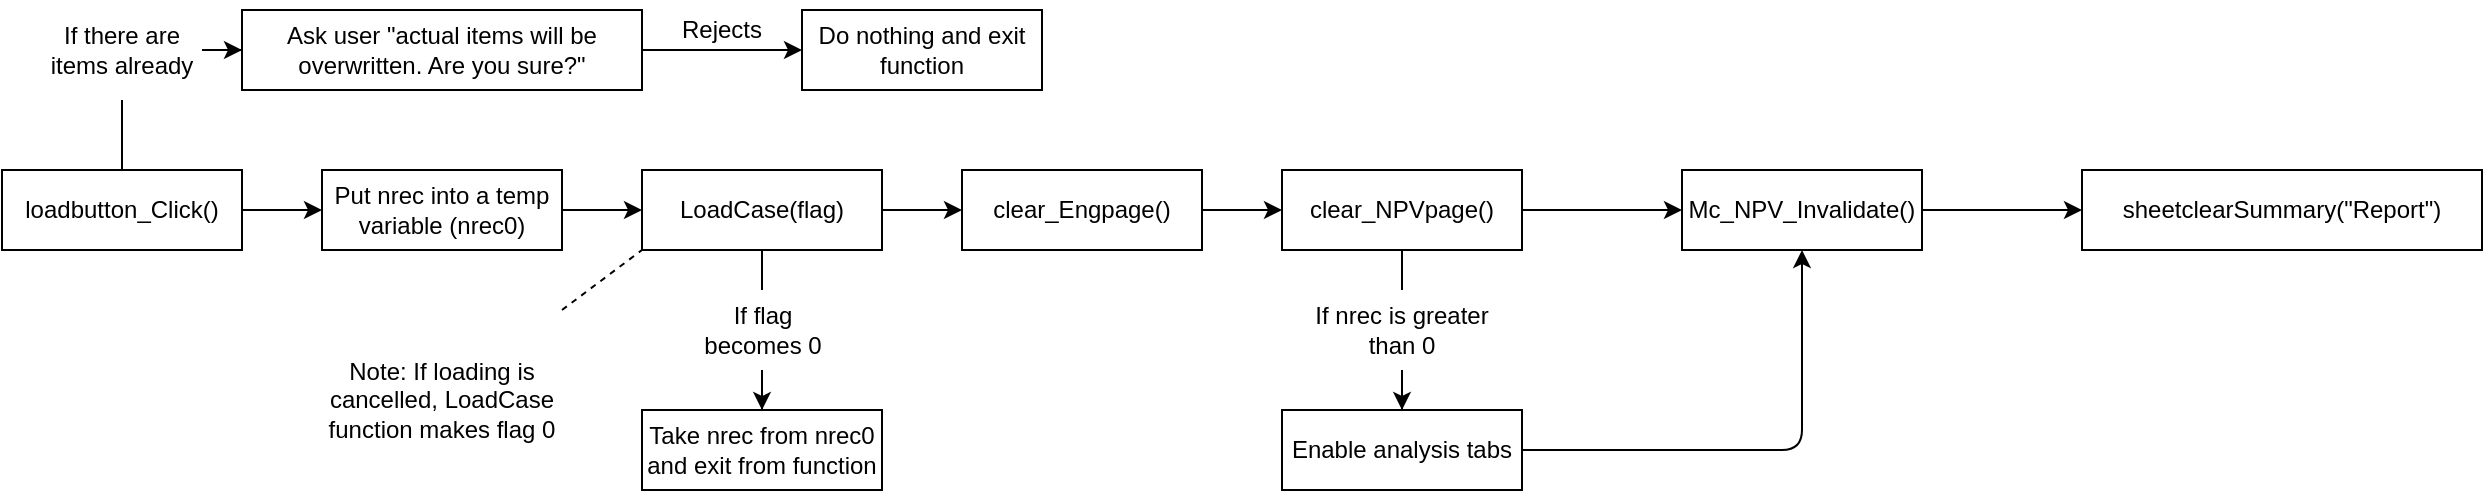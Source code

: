 <mxfile version="14.6.13" type="device"><diagram id="3lQV1XsYRqqWU_tK65ls" name="Page-1"><mxGraphModel dx="1826" dy="867" grid="1" gridSize="10" guides="1" tooltips="1" connect="1" arrows="1" fold="1" page="1" pageScale="1" pageWidth="850" pageHeight="1100" math="0" shadow="0"><root><mxCell id="0"/><mxCell id="1" parent="0"/><mxCell id="LkkLK5Gy6TT_k6bZBRn8-12" style="edgeStyle=orthogonalEdgeStyle;rounded=0;orthogonalLoop=1;jettySize=auto;html=1;" edge="1" parent="1" source="mwccGuywC3XulsvExeok-1" target="LkkLK5Gy6TT_k6bZBRn8-11"><mxGeometry relative="1" as="geometry"/></mxCell><mxCell id="mwccGuywC3XulsvExeok-1" value="loadbutton_Click()" style="rounded=0;whiteSpace=wrap;html=1;" parent="1" vertex="1"><mxGeometry x="40" y="160" width="120" height="40" as="geometry"/></mxCell><mxCell id="LkkLK5Gy6TT_k6bZBRn8-4" style="edgeStyle=orthogonalEdgeStyle;rounded=0;orthogonalLoop=1;jettySize=auto;html=1;" edge="1" parent="1" source="mwccGuywC3XulsvExeok-2" target="mwccGuywC3XulsvExeok-9"><mxGeometry relative="1" as="geometry"/></mxCell><mxCell id="mwccGuywC3XulsvExeok-2" value="Ask user &quot;actual items will be overwritten. Are you sure?&quot;" style="rounded=0;whiteSpace=wrap;html=1;" parent="1" vertex="1"><mxGeometry x="160" y="80" width="200" height="40" as="geometry"/></mxCell><mxCell id="LkkLK5Gy6TT_k6bZBRn8-2" style="edgeStyle=orthogonalEdgeStyle;rounded=0;orthogonalLoop=1;jettySize=auto;html=1;entryX=0;entryY=0.5;entryDx=0;entryDy=0;" edge="1" parent="1" source="mwccGuywC3XulsvExeok-5" target="mwccGuywC3XulsvExeok-2"><mxGeometry relative="1" as="geometry"/></mxCell><mxCell id="mwccGuywC3XulsvExeok-5" value="If there are items already" style="text;html=1;strokeColor=none;fillColor=none;align=center;verticalAlign=middle;whiteSpace=wrap;rounded=0;" parent="1" vertex="1"><mxGeometry x="60" y="75" width="80" height="50" as="geometry"/></mxCell><mxCell id="mwccGuywC3XulsvExeok-9" value="Do nothing and exit function" style="rounded=0;whiteSpace=wrap;html=1;" parent="1" vertex="1"><mxGeometry x="440" y="80" width="120" height="40" as="geometry"/></mxCell><mxCell id="mwccGuywC3XulsvExeok-10" value="Rejects" style="text;html=1;strokeColor=none;fillColor=none;align=center;verticalAlign=middle;whiteSpace=wrap;rounded=0;" parent="1" vertex="1"><mxGeometry x="380" y="80" width="40" height="20" as="geometry"/></mxCell><mxCell id="LkkLK5Gy6TT_k6bZBRn8-9" value="" style="endArrow=none;html=1;exitX=0.5;exitY=0;exitDx=0;exitDy=0;entryX=0.5;entryY=1;entryDx=0;entryDy=0;" edge="1" parent="1" source="mwccGuywC3XulsvExeok-1" target="mwccGuywC3XulsvExeok-5"><mxGeometry width="50" height="50" relative="1" as="geometry"><mxPoint x="250" y="390" as="sourcePoint"/><mxPoint x="300" y="340" as="targetPoint"/></mxGeometry></mxCell><mxCell id="LkkLK5Gy6TT_k6bZBRn8-14" style="edgeStyle=orthogonalEdgeStyle;rounded=0;orthogonalLoop=1;jettySize=auto;html=1;entryX=0;entryY=0.5;entryDx=0;entryDy=0;" edge="1" parent="1" source="LkkLK5Gy6TT_k6bZBRn8-11" target="LkkLK5Gy6TT_k6bZBRn8-13"><mxGeometry relative="1" as="geometry"/></mxCell><mxCell id="LkkLK5Gy6TT_k6bZBRn8-11" value="Put nrec into a temp variable (nrec0)" style="rounded=0;whiteSpace=wrap;html=1;" vertex="1" parent="1"><mxGeometry x="200" y="160" width="120" height="40" as="geometry"/></mxCell><mxCell id="LkkLK5Gy6TT_k6bZBRn8-22" style="edgeStyle=orthogonalEdgeStyle;rounded=0;orthogonalLoop=1;jettySize=auto;html=1;entryX=0;entryY=0.5;entryDx=0;entryDy=0;" edge="1" parent="1" source="LkkLK5Gy6TT_k6bZBRn8-13" target="LkkLK5Gy6TT_k6bZBRn8-21"><mxGeometry relative="1" as="geometry"/></mxCell><mxCell id="LkkLK5Gy6TT_k6bZBRn8-13" value="LoadCase(flag)" style="rounded=0;whiteSpace=wrap;html=1;" vertex="1" parent="1"><mxGeometry x="360" y="160" width="120" height="40" as="geometry"/></mxCell><mxCell id="LkkLK5Gy6TT_k6bZBRn8-15" value="Take nrec from nrec0 and exit from function" style="rounded=0;whiteSpace=wrap;html=1;" vertex="1" parent="1"><mxGeometry x="360" y="280" width="120" height="40" as="geometry"/></mxCell><mxCell id="LkkLK5Gy6TT_k6bZBRn8-18" style="edgeStyle=orthogonalEdgeStyle;rounded=0;orthogonalLoop=1;jettySize=auto;html=1;" edge="1" parent="1" source="LkkLK5Gy6TT_k6bZBRn8-16" target="LkkLK5Gy6TT_k6bZBRn8-15"><mxGeometry relative="1" as="geometry"/></mxCell><mxCell id="LkkLK5Gy6TT_k6bZBRn8-16" value="If flag becomes 0" style="text;html=1;strokeColor=none;fillColor=none;align=center;verticalAlign=middle;whiteSpace=wrap;rounded=0;" vertex="1" parent="1"><mxGeometry x="382.5" y="220" width="75" height="40" as="geometry"/></mxCell><mxCell id="LkkLK5Gy6TT_k6bZBRn8-17" value="" style="endArrow=none;html=1;entryX=0.5;entryY=1;entryDx=0;entryDy=0;exitX=0.5;exitY=0;exitDx=0;exitDy=0;" edge="1" parent="1" source="LkkLK5Gy6TT_k6bZBRn8-16" target="LkkLK5Gy6TT_k6bZBRn8-13"><mxGeometry width="50" height="50" relative="1" as="geometry"><mxPoint x="230" y="290" as="sourcePoint"/><mxPoint x="280" y="240" as="targetPoint"/></mxGeometry></mxCell><mxCell id="LkkLK5Gy6TT_k6bZBRn8-19" value="Note: If loading is cancelled, LoadCase function makes flag 0" style="text;html=1;strokeColor=none;fillColor=none;align=center;verticalAlign=middle;whiteSpace=wrap;rounded=0;" vertex="1" parent="1"><mxGeometry x="200" y="230" width="120" height="90" as="geometry"/></mxCell><mxCell id="LkkLK5Gy6TT_k6bZBRn8-20" value="" style="endArrow=none;dashed=1;html=1;entryX=0;entryY=1;entryDx=0;entryDy=0;exitX=1;exitY=0;exitDx=0;exitDy=0;" edge="1" parent="1" source="LkkLK5Gy6TT_k6bZBRn8-19" target="LkkLK5Gy6TT_k6bZBRn8-13"><mxGeometry width="50" height="50" relative="1" as="geometry"><mxPoint x="80" y="310" as="sourcePoint"/><mxPoint x="130" y="260" as="targetPoint"/></mxGeometry></mxCell><mxCell id="LkkLK5Gy6TT_k6bZBRn8-24" style="edgeStyle=orthogonalEdgeStyle;rounded=0;orthogonalLoop=1;jettySize=auto;html=1;entryX=0;entryY=0.5;entryDx=0;entryDy=0;" edge="1" parent="1" source="LkkLK5Gy6TT_k6bZBRn8-21" target="LkkLK5Gy6TT_k6bZBRn8-23"><mxGeometry relative="1" as="geometry"/></mxCell><mxCell id="LkkLK5Gy6TT_k6bZBRn8-21" value="clear_Engpage()" style="rounded=0;whiteSpace=wrap;html=1;" vertex="1" parent="1"><mxGeometry x="520" y="160" width="120" height="40" as="geometry"/></mxCell><mxCell id="LkkLK5Gy6TT_k6bZBRn8-26" style="edgeStyle=orthogonalEdgeStyle;rounded=0;orthogonalLoop=1;jettySize=auto;html=1;startArrow=none;" edge="1" parent="1" source="LkkLK5Gy6TT_k6bZBRn8-27" target="LkkLK5Gy6TT_k6bZBRn8-25"><mxGeometry relative="1" as="geometry"/></mxCell><mxCell id="LkkLK5Gy6TT_k6bZBRn8-30" style="edgeStyle=orthogonalEdgeStyle;rounded=0;orthogonalLoop=1;jettySize=auto;html=1;entryX=0;entryY=0.5;entryDx=0;entryDy=0;" edge="1" parent="1" source="LkkLK5Gy6TT_k6bZBRn8-23" target="LkkLK5Gy6TT_k6bZBRn8-29"><mxGeometry relative="1" as="geometry"/></mxCell><mxCell id="LkkLK5Gy6TT_k6bZBRn8-23" value="clear_NPVpage()" style="rounded=0;whiteSpace=wrap;html=1;" vertex="1" parent="1"><mxGeometry x="680" y="160" width="120" height="40" as="geometry"/></mxCell><mxCell id="LkkLK5Gy6TT_k6bZBRn8-25" value="Enable analysis tabs" style="rounded=0;whiteSpace=wrap;html=1;" vertex="1" parent="1"><mxGeometry x="680" y="280" width="120" height="40" as="geometry"/></mxCell><mxCell id="LkkLK5Gy6TT_k6bZBRn8-27" value="If nrec is greater than 0" style="text;html=1;strokeColor=none;fillColor=none;align=center;verticalAlign=middle;whiteSpace=wrap;rounded=0;" vertex="1" parent="1"><mxGeometry x="690" y="220" width="100" height="40" as="geometry"/></mxCell><mxCell id="LkkLK5Gy6TT_k6bZBRn8-28" value="" style="edgeStyle=orthogonalEdgeStyle;rounded=0;orthogonalLoop=1;jettySize=auto;html=1;endArrow=none;" edge="1" parent="1" source="LkkLK5Gy6TT_k6bZBRn8-23" target="LkkLK5Gy6TT_k6bZBRn8-27"><mxGeometry relative="1" as="geometry"><mxPoint x="740" y="200" as="sourcePoint"/><mxPoint x="740" y="280" as="targetPoint"/></mxGeometry></mxCell><mxCell id="LkkLK5Gy6TT_k6bZBRn8-34" style="edgeStyle=orthogonalEdgeStyle;rounded=0;orthogonalLoop=1;jettySize=auto;html=1;entryX=0;entryY=0.5;entryDx=0;entryDy=0;" edge="1" parent="1" source="LkkLK5Gy6TT_k6bZBRn8-29" target="LkkLK5Gy6TT_k6bZBRn8-33"><mxGeometry relative="1" as="geometry"/></mxCell><mxCell id="LkkLK5Gy6TT_k6bZBRn8-29" value="Mc_NPV_Invalidate()" style="rounded=0;whiteSpace=wrap;html=1;" vertex="1" parent="1"><mxGeometry x="880" y="160" width="120" height="40" as="geometry"/></mxCell><mxCell id="LkkLK5Gy6TT_k6bZBRn8-32" value="" style="endArrow=classic;html=1;exitX=1;exitY=0.5;exitDx=0;exitDy=0;entryX=0.5;entryY=1;entryDx=0;entryDy=0;" edge="1" parent="1" source="LkkLK5Gy6TT_k6bZBRn8-25" target="LkkLK5Gy6TT_k6bZBRn8-29"><mxGeometry width="50" height="50" relative="1" as="geometry"><mxPoint x="920" y="300" as="sourcePoint"/><mxPoint x="970" y="250" as="targetPoint"/><Array as="points"><mxPoint x="940" y="300"/></Array></mxGeometry></mxCell><mxCell id="LkkLK5Gy6TT_k6bZBRn8-33" value="sheetclearSummary(&quot;Report&quot;)" style="rounded=0;whiteSpace=wrap;html=1;" vertex="1" parent="1"><mxGeometry x="1080" y="160" width="200" height="40" as="geometry"/></mxCell></root></mxGraphModel></diagram></mxfile>